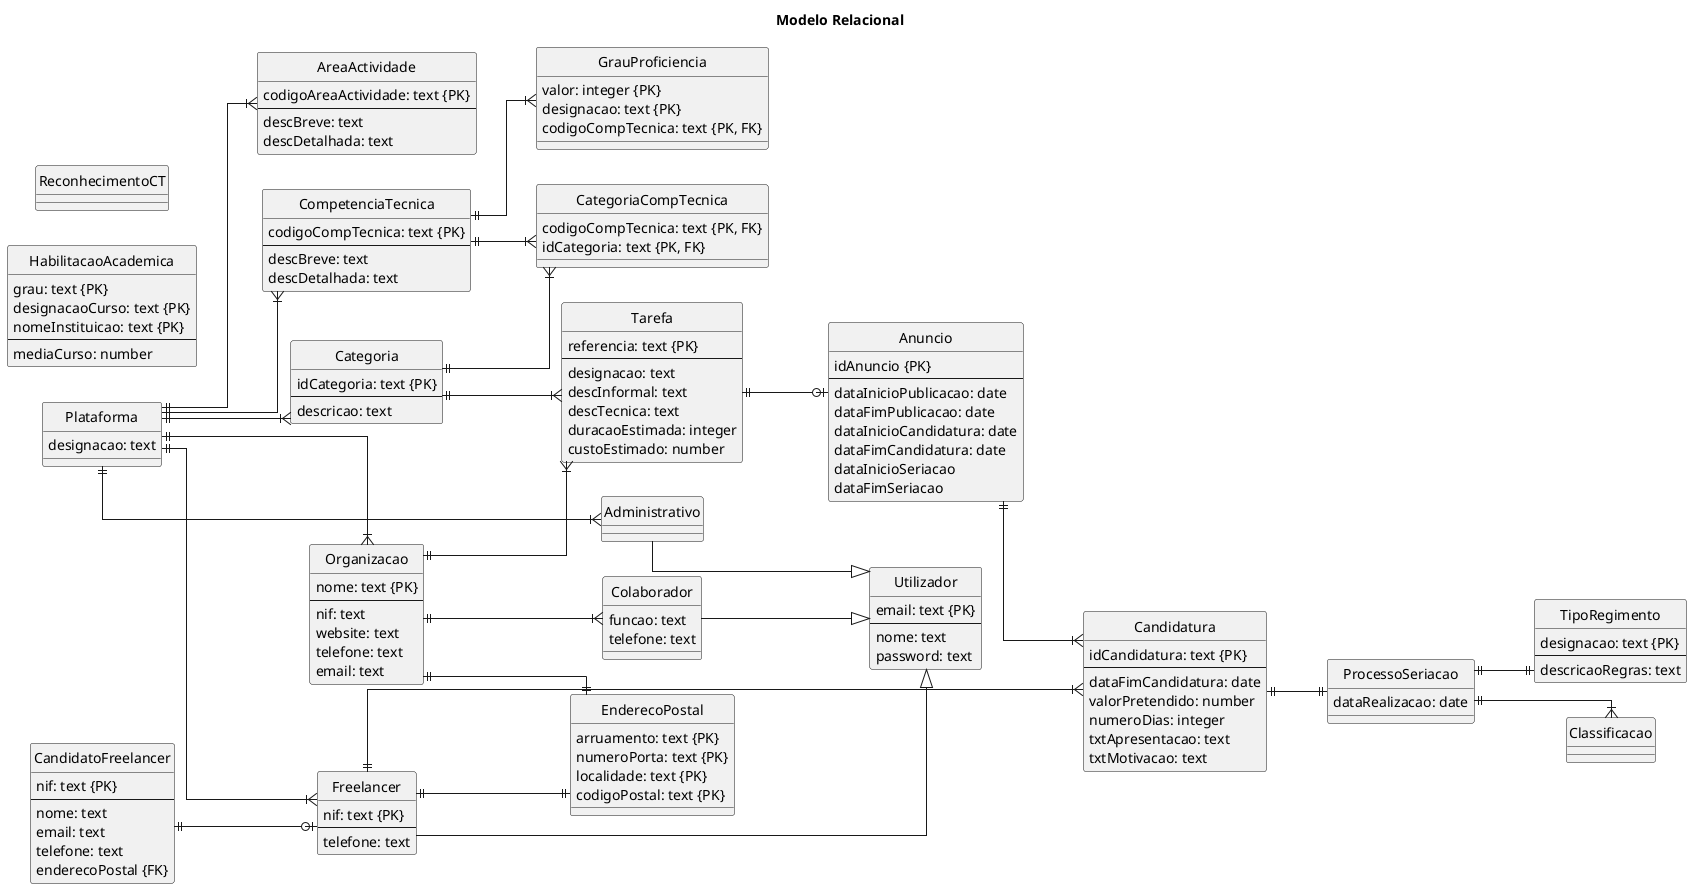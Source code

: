 @startuml

left to right direction
title Modelo Relacional

hide circle
skinparam linetype ortho

entity "Plataforma" {
    designacao: text
}

entity "Organizacao" {
    nome: text {PK}
    --
    nif: text
    website: text
    telefone: text
    email: text
}

entity "Colaborador" {
    funcao: text
    telefone: text
}

entity "Utilizador" {
    email: text {PK}
    --
    nome: text
    password: text
}

entity "Administrativo" {
}

entity "Categoria" {
    idCategoria: text {PK}
    --
    descricao: text
}

entity "CompetenciaTecnica" {
    codigoCompTecnica: text {PK}
    --
    descBreve: text
    descDetalhada: text
}

entity "CategoriaCompTecnica" {
    codigoCompTecnica: text {PK, FK}
    idCategoria: text {PK, FK}
}

entity "AreaActividade" {
    codigoAreaActividade: text {PK}
    --
    descBreve: text
    descDetalhada: text
}

entity "GrauProficiencia" {
    valor: integer {PK}
    designacao: text {PK}
    codigoCompTecnica: text {PK, FK}
}

entity "Freelancer" {
    nif: text {PK}
    --
    telefone: text
}

entity "CandidatoFreelancer" {
    nif: text {PK}
    --
    nome: text
    email: text
    telefone: text
    enderecoPostal {FK}
}

entity "EnderecoPostal" {
    arruamento: text {PK}
    numeroPorta: text {PK}
    localidade: text {PK}
    codigoPostal: text {PK}
}

entity "Tarefa" {
    referencia: text {PK}
    --
    designacao: text
    descInformal: text
    descTecnica: text
    duracaoEstimada: integer
    custoEstimado: number
}

entity "Anuncio" {
    idAnuncio {PK}
    --
    dataInicioPublicacao: date
    dataFimPublicacao: date
    dataInicioCandidatura: date
    dataFimCandidatura: date
    dataInicioSeriacao
    dataFimSeriacao
}

entity "ProcessoSeriacao" {
    dataRealizacao: date
}

entity "TipoRegimento" {
    designacao: text {PK}
    --
    descricaoRegras: text
}

entity "Candidatura" {
    idCandidatura: text {PK}
    --
    dataFimCandidatura: date
    valorPretendido: number
    numeroDias: integer
    txtApresentacao: text
    txtMotivacao: text
}

entity "HabilitacaoAcademica" {
    grau: text {PK}
    designacaoCurso: text {PK}
    nomeInstituicao: text {PK}
    --
    mediaCurso: number
}

entity "ReconhecimentoCT" {
    
}

Plataforma ||--|{ Organizacao
Plataforma ||--|{ Administrativo
Plataforma ||--|{ Categoria
Plataforma ||--|{ CompetenciaTecnica
Plataforma ||--|{ AreaActividade
Plataforma ||--|{ Freelancer
Freelancer --|> Utilizador
Administrativo --|> Utilizador
Categoria ||--|{ CategoriaCompTecnica
CompetenciaTecnica ||--|{ CategoriaCompTecnica
CompetenciaTecnica ||--|{ GrauProficiencia
Organizacao ||--|{ Tarefa
Categoria ||--|{ Tarefa
Tarefa ||--o| Anuncio
Organizacao ||--|{ Colaborador
Colaborador --|> Utilizador
CandidatoFreelancer ||--o| Freelancer
Anuncio ||--|{ Candidatura
Freelancer||--|{ Candidatura
Organizacao ||--|| EnderecoPostal
Freelancer ||--|| EnderecoPostal
Candidatura ||--|| ProcessoSeriacao
ProcessoSeriacao ||--|| TipoRegimento
ProcessoSeriacao ||--|{ Classificacao








@enduml